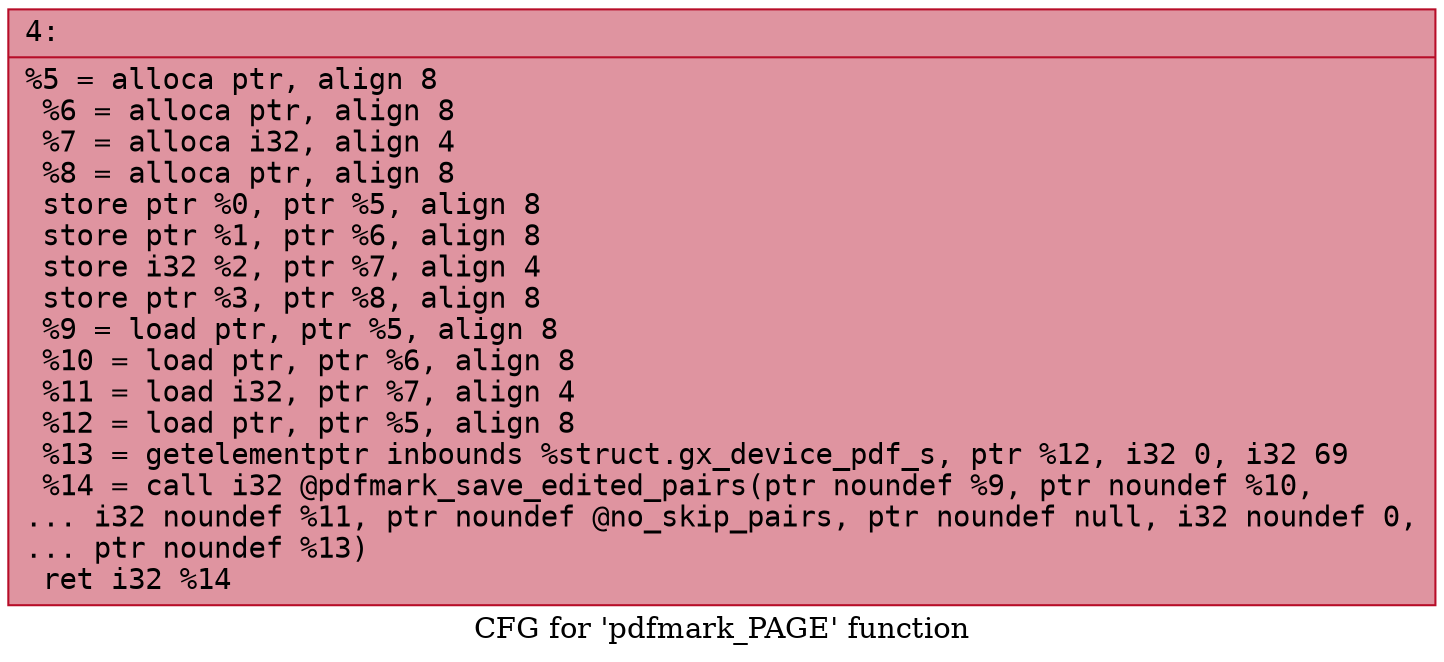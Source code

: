 digraph "CFG for 'pdfmark_PAGE' function" {
	label="CFG for 'pdfmark_PAGE' function";

	Node0x600000ff4fa0 [shape=record,color="#b70d28ff", style=filled, fillcolor="#b70d2870" fontname="Courier",label="{4:\l|  %5 = alloca ptr, align 8\l  %6 = alloca ptr, align 8\l  %7 = alloca i32, align 4\l  %8 = alloca ptr, align 8\l  store ptr %0, ptr %5, align 8\l  store ptr %1, ptr %6, align 8\l  store i32 %2, ptr %7, align 4\l  store ptr %3, ptr %8, align 8\l  %9 = load ptr, ptr %5, align 8\l  %10 = load ptr, ptr %6, align 8\l  %11 = load i32, ptr %7, align 4\l  %12 = load ptr, ptr %5, align 8\l  %13 = getelementptr inbounds %struct.gx_device_pdf_s, ptr %12, i32 0, i32 69\l  %14 = call i32 @pdfmark_save_edited_pairs(ptr noundef %9, ptr noundef %10,\l... i32 noundef %11, ptr noundef @no_skip_pairs, ptr noundef null, i32 noundef 0,\l... ptr noundef %13)\l  ret i32 %14\l}"];
}
